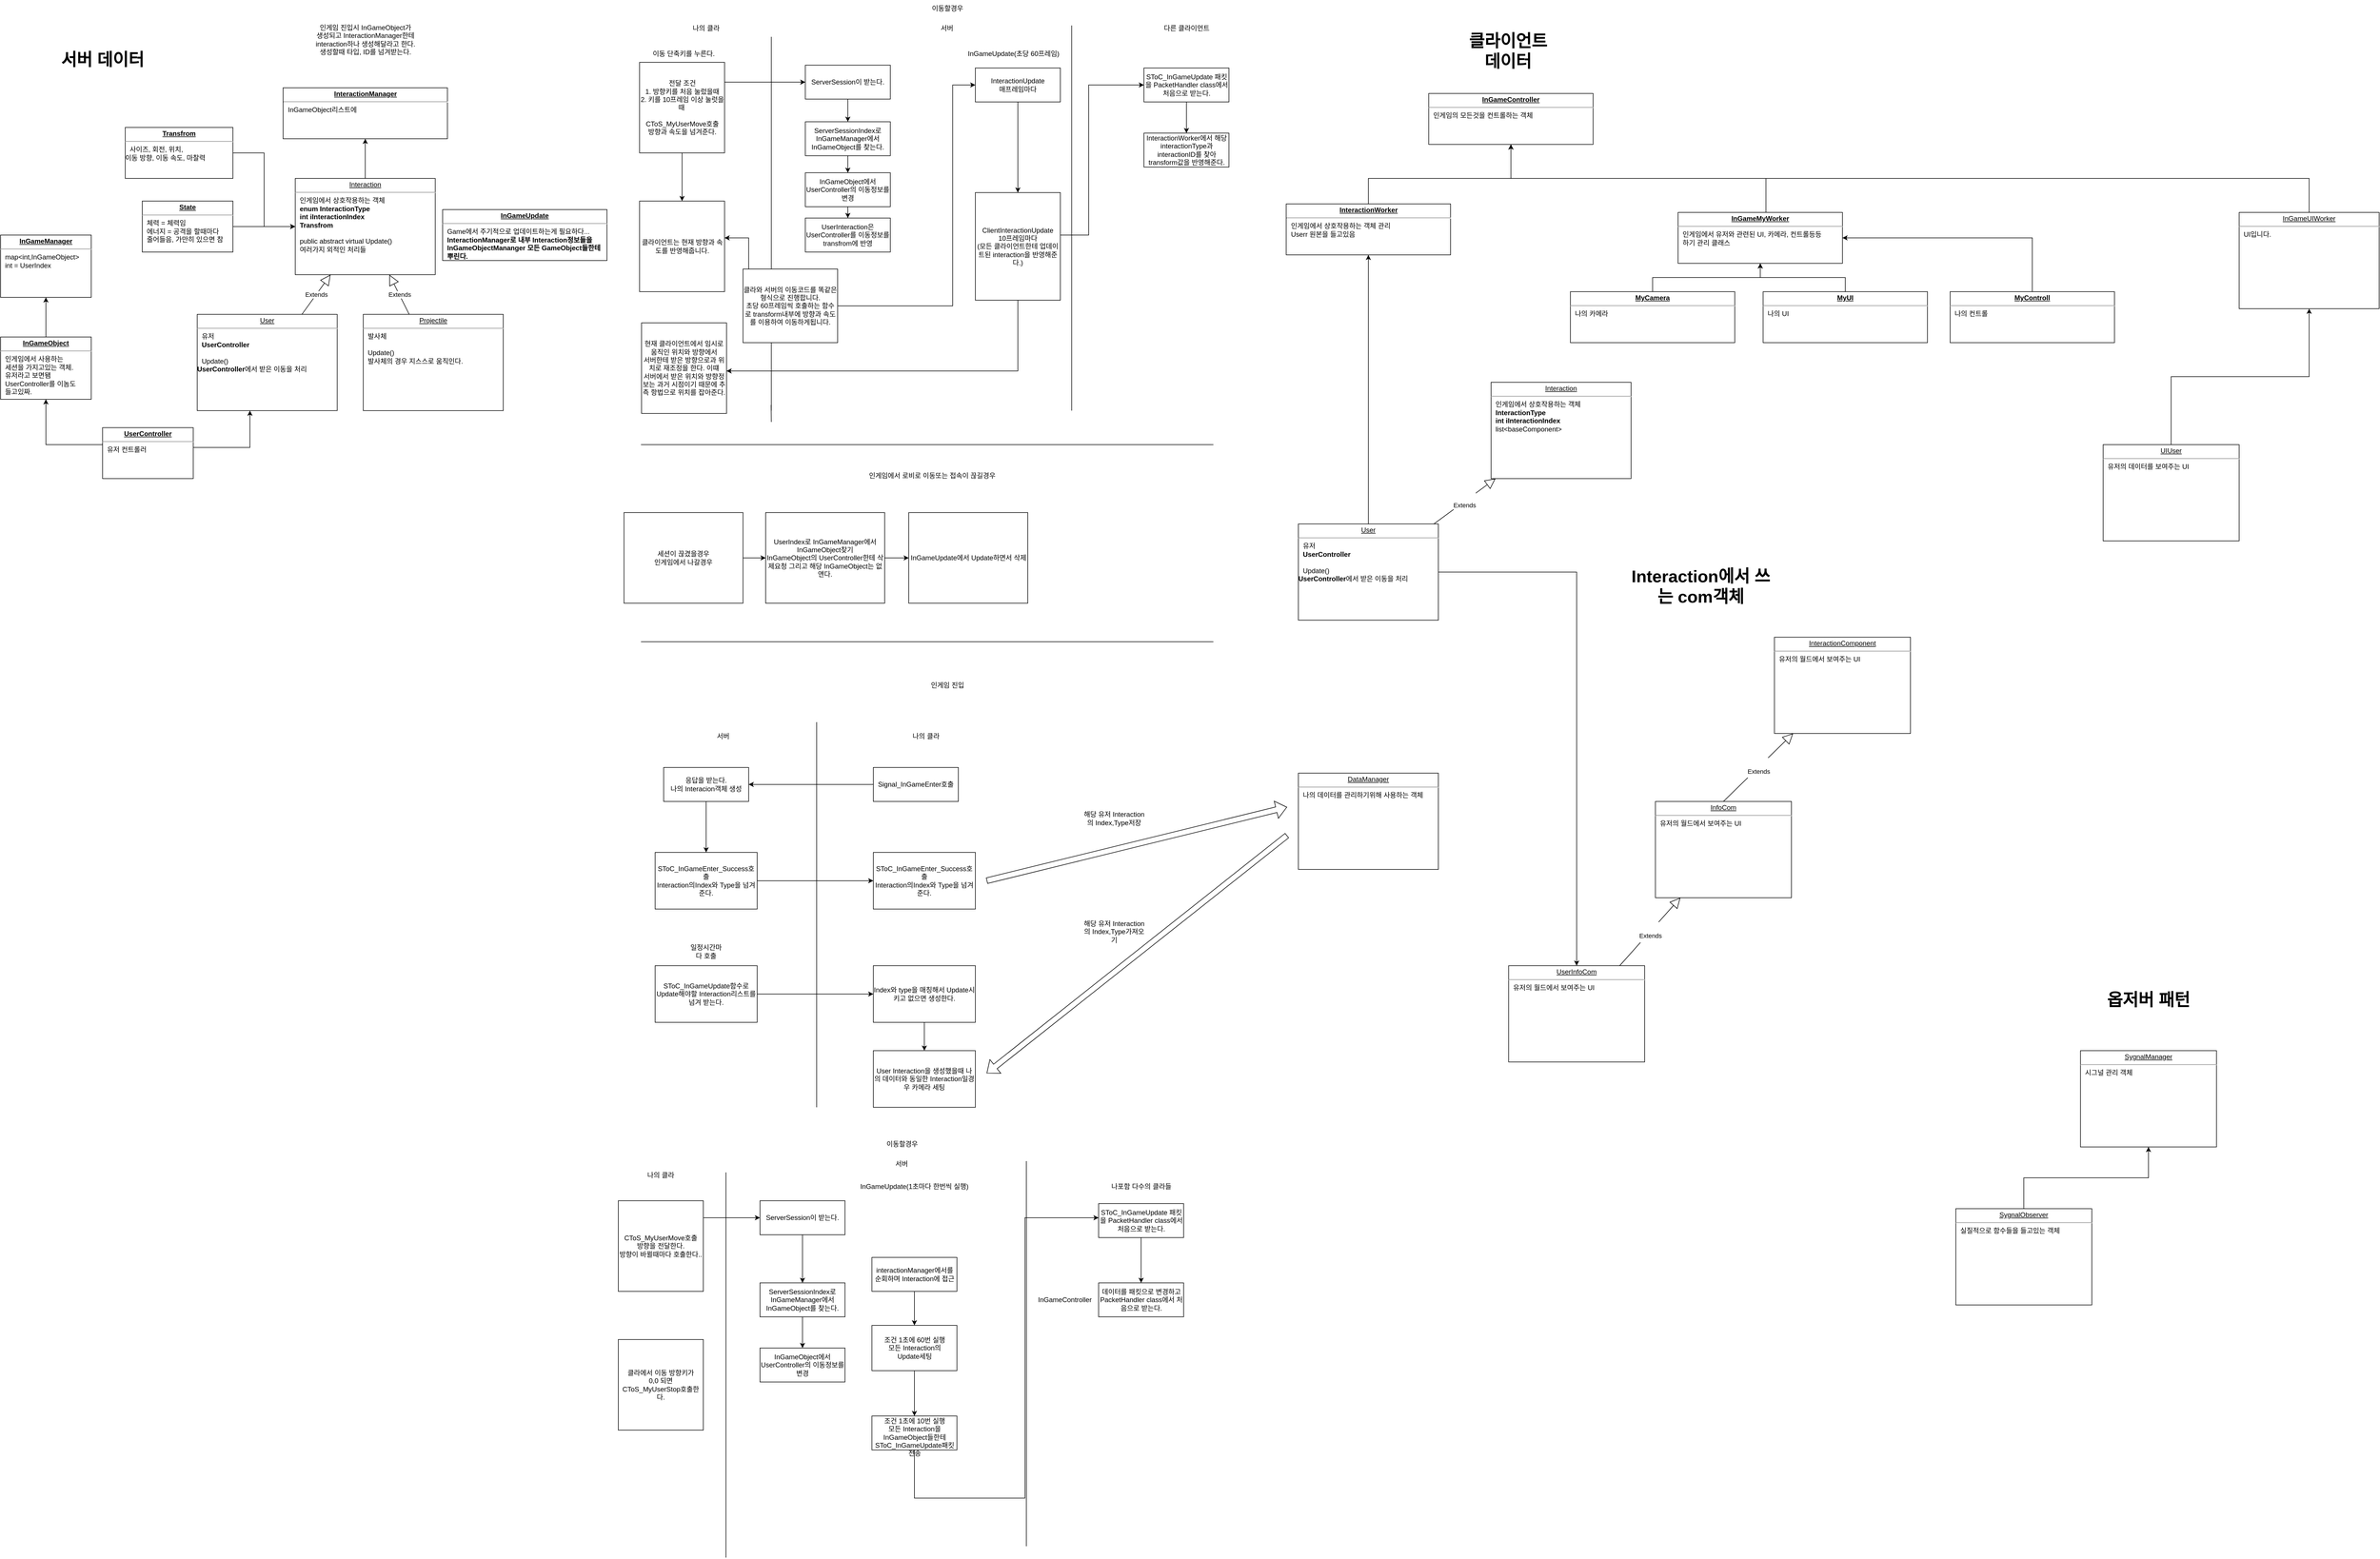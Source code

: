 <mxfile version="20.3.0" type="device"><diagram id="g5V9oLIcREMdPoY3mS5j" name="페이지-1"><mxGraphModel dx="2957" dy="1082" grid="1" gridSize="10" guides="1" tooltips="1" connect="1" arrows="1" fold="1" page="1" pageScale="1" pageWidth="827" pageHeight="1169" math="0" shadow="0"><root><mxCell id="0"/><mxCell id="1" parent="0"/><mxCell id="IPGzIXPkEbMOeP80nsdV-4" style="edgeStyle=orthogonalEdgeStyle;rounded=0;orthogonalLoop=1;jettySize=auto;html=1;" parent="1" source="yN1B9t9wXSP9-hNWmDwn-20" target="IPGzIXPkEbMOeP80nsdV-3" edge="1"><mxGeometry relative="1" as="geometry"/></mxCell><mxCell id="yN1B9t9wXSP9-hNWmDwn-20" value="&lt;p style=&quot;margin:0px;margin-top:4px;text-align:center;text-decoration:underline;&quot;&gt;&lt;b&gt;InGameObject&lt;/b&gt;&lt;/p&gt;&lt;hr&gt;&lt;p style=&quot;margin:0px;margin-left:8px;&quot;&gt;인게임에서 사용하는&amp;nbsp;&lt;/p&gt;&lt;p style=&quot;margin:0px;margin-left:8px;&quot;&gt;세션을 가지고있는 객체.&lt;/p&gt;&lt;p style=&quot;margin:0px;margin-left:8px;&quot;&gt;유저라고 보면됌&lt;/p&gt;&lt;p style=&quot;margin:0px;margin-left:8px;&quot;&gt;UserController를 이놈도&lt;/p&gt;&lt;p style=&quot;margin:0px;margin-left:8px;&quot;&gt;들고있짜.&lt;/p&gt;" style="verticalAlign=top;align=left;overflow=fill;fontSize=12;fontFamily=Helvetica;html=1;" parent="1" vertex="1"><mxGeometry x="-180" y="630" width="160" height="110" as="geometry"/></mxCell><mxCell id="yN1B9t9wXSP9-hNWmDwn-36" style="edgeStyle=orthogonalEdgeStyle;rounded=0;orthogonalLoop=1;jettySize=auto;html=1;" parent="1" source="yN1B9t9wXSP9-hNWmDwn-21" target="yN1B9t9wXSP9-hNWmDwn-26" edge="1"><mxGeometry relative="1" as="geometry"/></mxCell><mxCell id="yN1B9t9wXSP9-hNWmDwn-21" value="&lt;p style=&quot;margin:0px;margin-top:4px;text-align:center;text-decoration:underline;&quot;&gt;Interaction&lt;/p&gt;&lt;hr&gt;&lt;p style=&quot;margin:0px;margin-left:8px;&quot;&gt;인게임에서 상호작용하는 객체&lt;/p&gt;&lt;p style=&quot;margin:0px;margin-left:8px;&quot;&gt;&lt;b style=&quot;text-align: center;&quot;&gt;enum InteractionType&lt;/b&gt;&lt;/p&gt;&lt;p style=&quot;margin:0px;margin-left:8px;&quot;&gt;&lt;span style=&quot;text-align: center;&quot;&gt;&lt;b&gt;int iInteractionIndex&lt;/b&gt;&lt;br&gt;&lt;/span&gt;&lt;/p&gt;&lt;p style=&quot;margin:0px;margin-left:8px;&quot;&gt;&lt;b style=&quot;text-align: center;&quot;&gt;Transfrom&lt;/b&gt;&lt;br&gt;&lt;/p&gt;&lt;p style=&quot;margin:0px;margin-left:8px;&quot;&gt;&lt;b style=&quot;text-align: center;&quot;&gt;&lt;br&gt;&lt;/b&gt;&lt;/p&gt;&lt;p style=&quot;margin: 0px 0px 0px 8px;&quot;&gt;public abstract virtual Update()&lt;/p&gt;&lt;p style=&quot;margin: 0px 0px 0px 8px;&quot;&gt;여러가지 외적인 처리들&lt;/p&gt;&lt;p style=&quot;margin: 0px 0px 0px 8px;&quot;&gt;&lt;br&gt;&lt;/p&gt;&lt;div&gt;&lt;br&gt;&lt;/div&gt;" style="verticalAlign=top;align=left;overflow=fill;fontSize=12;fontFamily=Helvetica;html=1;" parent="1" vertex="1"><mxGeometry x="340" y="350" width="247" height="170" as="geometry"/></mxCell><mxCell id="yN1B9t9wXSP9-hNWmDwn-26" value="&lt;p style=&quot;margin:0px;margin-top:4px;text-align:center;text-decoration:underline;&quot;&gt;&lt;b&gt;InteractionManager&lt;/b&gt;&lt;/p&gt;&lt;hr&gt;&lt;p style=&quot;margin:0px;margin-left:8px;&quot;&gt;InGameObject리스트에&amp;nbsp;&lt;/p&gt;" style="verticalAlign=top;align=left;overflow=fill;fontSize=12;fontFamily=Helvetica;html=1;" parent="1" vertex="1"><mxGeometry x="318.5" y="190" width="290" height="90" as="geometry"/></mxCell><mxCell id="yN1B9t9wXSP9-hNWmDwn-28" value="&lt;p style=&quot;margin:0px;margin-top:4px;text-align:center;text-decoration:underline;&quot;&gt;&lt;b&gt;InGameUpdate&lt;/b&gt;&lt;/p&gt;&lt;hr&gt;&lt;p style=&quot;margin:0px;margin-left:8px;&quot;&gt;Game에서 주기적으로 업데이트하는게 필요하다...&lt;/p&gt;&lt;p style=&quot;margin:0px;margin-left:8px;&quot;&gt;&lt;b style=&quot;text-align: center;&quot;&gt;InteractionManager로 내부 Interaction정보들을&lt;/b&gt;&lt;br&gt;&lt;/p&gt;&lt;p style=&quot;margin:0px;margin-left:8px;&quot;&gt;&lt;b style=&quot;text-align: center;&quot;&gt;InGameObjectMananger 모든 GameObject들한테&lt;/b&gt;&lt;/p&gt;&lt;p style=&quot;margin:0px;margin-left:8px;&quot;&gt;&lt;b style=&quot;text-align: center;&quot;&gt;뿌린다.&lt;/b&gt;&lt;/p&gt;" style="verticalAlign=top;align=left;overflow=fill;fontSize=12;fontFamily=Helvetica;html=1;" parent="1" vertex="1"><mxGeometry x="600" y="405" width="290" height="90" as="geometry"/></mxCell><mxCell id="yN1B9t9wXSP9-hNWmDwn-30" value="인게임 진입시 InGameObject가&lt;br&gt;생성되고 InteractionManager한테 interaction하나 생성해달라고 한다.&lt;br&gt;생성할때 타입, ID를 넘겨받는다." style="text;html=1;strokeColor=none;fillColor=none;align=center;verticalAlign=middle;whiteSpace=wrap;rounded=0;" parent="1" vertex="1"><mxGeometry x="353.5" y="65" width="220" height="80" as="geometry"/></mxCell><mxCell id="OuctvWeHu1kB9L4pliJf-1" style="edgeStyle=orthogonalEdgeStyle;rounded=0;orthogonalLoop=1;jettySize=auto;html=1;entryX=0.5;entryY=1;entryDx=0;entryDy=0;" parent="1" source="yN1B9t9wXSP9-hNWmDwn-31" target="yN1B9t9wXSP9-hNWmDwn-20" edge="1"><mxGeometry relative="1" as="geometry"><Array as="points"><mxPoint x="90" y="820"/><mxPoint y="820"/></Array></mxGeometry></mxCell><mxCell id="OuctvWeHu1kB9L4pliJf-37" style="edgeStyle=orthogonalEdgeStyle;rounded=0;orthogonalLoop=1;jettySize=auto;html=1;" parent="1" source="yN1B9t9wXSP9-hNWmDwn-31" target="OuctvWeHu1kB9L4pliJf-29" edge="1"><mxGeometry relative="1" as="geometry"><Array as="points"><mxPoint x="130" y="825"/><mxPoint x="260" y="825"/></Array></mxGeometry></mxCell><mxCell id="yN1B9t9wXSP9-hNWmDwn-31" value="&lt;p style=&quot;margin:0px;margin-top:4px;text-align:center;text-decoration:underline;&quot;&gt;&lt;b&gt;UserController&lt;/b&gt;&lt;/p&gt;&lt;hr&gt;&lt;p style=&quot;margin:0px;margin-left:8px;&quot;&gt;유저 컨트롤러&lt;/p&gt;&lt;p style=&quot;margin:0px;margin-left:8px;&quot;&gt;&lt;br&gt;&lt;/p&gt;" style="verticalAlign=top;align=left;overflow=fill;fontSize=12;fontFamily=Helvetica;html=1;" parent="1" vertex="1"><mxGeometry y="790" width="160" height="90" as="geometry"/></mxCell><mxCell id="OuctvWeHu1kB9L4pliJf-51" style="edgeStyle=orthogonalEdgeStyle;rounded=0;orthogonalLoop=1;jettySize=auto;html=1;" parent="1" source="yN1B9t9wXSP9-hNWmDwn-19" target="yN1B9t9wXSP9-hNWmDwn-21" edge="1"><mxGeometry relative="1" as="geometry"/></mxCell><mxCell id="yN1B9t9wXSP9-hNWmDwn-19" value="&lt;p style=&quot;margin:0px;margin-top:4px;text-align:center;text-decoration:underline;&quot;&gt;&lt;b&gt;Transfrom&lt;/b&gt;&lt;/p&gt;&lt;hr&gt;&lt;p style=&quot;margin:0px;margin-left:8px;&quot;&gt;사이즈, 회전, 위치,&amp;nbsp;&lt;/p&gt;이동 방향, 이동 속도, 마찰력" style="verticalAlign=top;align=left;overflow=fill;fontSize=12;fontFamily=Helvetica;html=1;" parent="1" vertex="1"><mxGeometry x="40" y="260" width="190" height="90" as="geometry"/></mxCell><mxCell id="OuctvWeHu1kB9L4pliJf-11" value="나의 클라" style="text;html=1;strokeColor=none;fillColor=none;align=center;verticalAlign=middle;whiteSpace=wrap;rounded=0;" parent="1" vertex="1"><mxGeometry x="1035" y="70" width="60" height="30" as="geometry"/></mxCell><mxCell id="OuctvWeHu1kB9L4pliJf-12" value="서버" style="text;html=1;strokeColor=none;fillColor=none;align=center;verticalAlign=middle;whiteSpace=wrap;rounded=0;" parent="1" vertex="1"><mxGeometry x="1460" y="70" width="60" height="30" as="geometry"/></mxCell><mxCell id="DiF-fCeA6b3yJZ4w9aKp-62" style="edgeStyle=orthogonalEdgeStyle;rounded=0;orthogonalLoop=1;jettySize=auto;html=1;" parent="1" source="OuctvWeHu1kB9L4pliJf-14" target="DiF-fCeA6b3yJZ4w9aKp-60" edge="1"><mxGeometry relative="1" as="geometry"/></mxCell><mxCell id="OuctvWeHu1kB9L4pliJf-14" value="ServerSession이 받는다." style="rounded=0;whiteSpace=wrap;html=1;" parent="1" vertex="1"><mxGeometry x="1240" y="150" width="150" height="60" as="geometry"/></mxCell><mxCell id="OuctvWeHu1kB9L4pliJf-22" value="" style="endArrow=none;html=1;rounded=0;startArrow=none;" parent="1" edge="1"><mxGeometry width="50" height="50" relative="1" as="geometry"><mxPoint x="1180" y="760" as="sourcePoint"/><mxPoint x="1180" y="100" as="targetPoint"/></mxGeometry></mxCell><mxCell id="OuctvWeHu1kB9L4pliJf-23" value="" style="endArrow=none;html=1;rounded=0;" parent="1" edge="1"><mxGeometry width="50" height="50" relative="1" as="geometry"><mxPoint x="1710" y="760" as="sourcePoint"/><mxPoint x="1710" y="80" as="targetPoint"/></mxGeometry></mxCell><mxCell id="OuctvWeHu1kB9L4pliJf-25" value="InGameUpdate(초당 60프레임)" style="text;html=1;strokeColor=none;fillColor=none;align=center;verticalAlign=middle;whiteSpace=wrap;rounded=0;" parent="1" vertex="1"><mxGeometry x="1485" y="115" width="245" height="30" as="geometry"/></mxCell><mxCell id="OuctvWeHu1kB9L4pliJf-29" value="&lt;p style=&quot;margin:0px;margin-top:4px;text-align:center;text-decoration:underline;&quot;&gt;User&lt;/p&gt;&lt;hr&gt;&lt;p style=&quot;margin:0px;margin-left:8px;&quot;&gt;유저&lt;/p&gt;&lt;p style=&quot;margin:0px;margin-left:8px;&quot;&gt;&lt;b style=&quot;text-align: center;&quot;&gt;UserController&lt;/b&gt;&lt;/p&gt;&lt;p style=&quot;margin:0px;margin-left:8px;&quot;&gt;&lt;b style=&quot;text-align: center;&quot;&gt;&lt;br&gt;&lt;/b&gt;&lt;/p&gt;&lt;p style=&quot;margin:0px;margin-left:8px;&quot;&gt;Update()&lt;b style=&quot;text-align: center;&quot;&gt;&lt;br&gt;&lt;/b&gt;&lt;/p&gt;&lt;b style=&quot;text-align: center;&quot;&gt;UserController&lt;/b&gt;&lt;span style=&quot;background-color: initial;&quot;&gt;에서 받은 이동을 처리&lt;/span&gt;&lt;b style=&quot;text-align: center;&quot;&gt;&lt;br&gt;&lt;/b&gt;" style="verticalAlign=top;align=left;overflow=fill;fontSize=12;fontFamily=Helvetica;html=1;" parent="1" vertex="1"><mxGeometry x="167" y="590" width="247" height="170" as="geometry"/></mxCell><mxCell id="OuctvWeHu1kB9L4pliJf-35" value="Extends" style="endArrow=block;endSize=16;endFill=0;html=1;rounded=0;" parent="1" source="OuctvWeHu1kB9L4pliJf-29" target="yN1B9t9wXSP9-hNWmDwn-21" edge="1"><mxGeometry width="160" relative="1" as="geometry"><mxPoint x="380" y="660" as="sourcePoint"/><mxPoint x="540" y="660" as="targetPoint"/></mxGeometry></mxCell><mxCell id="OuctvWeHu1kB9L4pliJf-36" value="&lt;p style=&quot;margin:0px;margin-top:4px;text-align:center;text-decoration:underline;&quot;&gt;Projectile&lt;/p&gt;&lt;hr&gt;&lt;p style=&quot;margin:0px;margin-left:8px;&quot;&gt;발사체&lt;/p&gt;&lt;p style=&quot;margin:0px;margin-left:8px;&quot;&gt;&lt;br&gt;&lt;/p&gt;&lt;p style=&quot;margin:0px;margin-left:8px;&quot;&gt;Update()&lt;br&gt;&lt;/p&gt;&lt;p style=&quot;margin:0px;margin-left:8px;&quot;&gt;&lt;span style=&quot;background-color: initial;&quot;&gt;발사체의 경우 지스스로 움직인다.&lt;/span&gt;&lt;br&gt;&lt;/p&gt;" style="verticalAlign=top;align=left;overflow=fill;fontSize=12;fontFamily=Helvetica;html=1;" parent="1" vertex="1"><mxGeometry x="460" y="590" width="247" height="170" as="geometry"/></mxCell><mxCell id="OuctvWeHu1kB9L4pliJf-39" value="Extends" style="endArrow=block;endSize=16;endFill=0;html=1;rounded=0;" parent="1" source="OuctvWeHu1kB9L4pliJf-36" target="yN1B9t9wXSP9-hNWmDwn-21" edge="1"><mxGeometry width="160" relative="1" as="geometry"><mxPoint x="380" y="560" as="sourcePoint"/><mxPoint x="540" y="560" as="targetPoint"/></mxGeometry></mxCell><mxCell id="OuctvWeHu1kB9L4pliJf-52" style="edgeStyle=orthogonalEdgeStyle;rounded=0;orthogonalLoop=1;jettySize=auto;html=1;" parent="1" source="OuctvWeHu1kB9L4pliJf-47" target="yN1B9t9wXSP9-hNWmDwn-21" edge="1"><mxGeometry relative="1" as="geometry"/></mxCell><mxCell id="OuctvWeHu1kB9L4pliJf-47" value="&lt;p style=&quot;margin:0px;margin-top:4px;text-align:center;text-decoration:underline;&quot;&gt;&lt;b&gt;State&lt;/b&gt;&lt;/p&gt;&lt;hr&gt;&lt;p style=&quot;margin:0px;margin-left:8px;&quot;&gt;체력 = 체력임&lt;/p&gt;&lt;p style=&quot;margin:0px;margin-left:8px;&quot;&gt;에너지 = 공격을 할때마다&lt;/p&gt;&lt;p style=&quot;margin:0px;margin-left:8px;&quot;&gt;줄어들음, 가만히 있으면 참&lt;/p&gt;&lt;p style=&quot;margin:0px;margin-left:8px;&quot;&gt;&lt;br&gt;&lt;/p&gt;" style="verticalAlign=top;align=left;overflow=fill;fontSize=12;fontFamily=Helvetica;html=1;" parent="1" vertex="1"><mxGeometry x="70" y="390" width="160" height="90" as="geometry"/></mxCell><mxCell id="OuctvWeHu1kB9L4pliJf-65" value="다른 클라이언트" style="text;html=1;strokeColor=none;fillColor=none;align=center;verticalAlign=middle;whiteSpace=wrap;rounded=0;" parent="1" vertex="1"><mxGeometry x="1822.5" y="70" width="180" height="30" as="geometry"/></mxCell><mxCell id="IPGzIXPkEbMOeP80nsdV-1" value="" style="endArrow=none;html=1;rounded=0;" parent="1" edge="1"><mxGeometry width="50" height="50" relative="1" as="geometry"><mxPoint x="950" y="820" as="sourcePoint"/><mxPoint x="1960" y="820" as="targetPoint"/></mxGeometry></mxCell><mxCell id="IPGzIXPkEbMOeP80nsdV-2" value="인게임에서 로비로 이동또는 접속이 끊길경우" style="text;html=1;strokeColor=none;fillColor=none;align=center;verticalAlign=middle;whiteSpace=wrap;rounded=0;" parent="1" vertex="1"><mxGeometry x="1300" y="860" width="327.5" height="30" as="geometry"/></mxCell><mxCell id="IPGzIXPkEbMOeP80nsdV-3" value="&lt;p style=&quot;margin:0px;margin-top:4px;text-align:center;text-decoration:underline;&quot;&gt;&lt;b&gt;InGameManager&lt;/b&gt;&lt;/p&gt;&lt;hr&gt;&lt;p style=&quot;margin:0px;margin-left:8px;&quot;&gt;map&amp;lt;int,InGameObject&amp;gt;&lt;/p&gt;&lt;p style=&quot;margin:0px;margin-left:8px;&quot;&gt;int = UserIndex&lt;/p&gt;&lt;p style=&quot;margin:0px;margin-left:8px;&quot;&gt;&lt;br&gt;&lt;/p&gt;&lt;p style=&quot;margin:0px;margin-left:8px;&quot;&gt;&lt;br&gt;&lt;/p&gt;" style="verticalAlign=top;align=left;overflow=fill;fontSize=12;fontFamily=Helvetica;html=1;" parent="1" vertex="1"><mxGeometry x="-180" y="450" width="160" height="110" as="geometry"/></mxCell><mxCell id="IPGzIXPkEbMOeP80nsdV-9" style="edgeStyle=orthogonalEdgeStyle;rounded=0;orthogonalLoop=1;jettySize=auto;html=1;" parent="1" source="IPGzIXPkEbMOeP80nsdV-5" target="IPGzIXPkEbMOeP80nsdV-6" edge="1"><mxGeometry relative="1" as="geometry"/></mxCell><mxCell id="IPGzIXPkEbMOeP80nsdV-5" value="세션이 끊겼을경우&lt;br&gt;인게임에서 나갈경우" style="rounded=0;whiteSpace=wrap;html=1;" parent="1" vertex="1"><mxGeometry x="920" y="940" width="210" height="160" as="geometry"/></mxCell><mxCell id="IPGzIXPkEbMOeP80nsdV-10" style="edgeStyle=orthogonalEdgeStyle;rounded=0;orthogonalLoop=1;jettySize=auto;html=1;" parent="1" source="IPGzIXPkEbMOeP80nsdV-6" target="IPGzIXPkEbMOeP80nsdV-7" edge="1"><mxGeometry relative="1" as="geometry"/></mxCell><mxCell id="IPGzIXPkEbMOeP80nsdV-6" value="UserIndex로 InGameManager에서 InGameObject찾기&lt;br&gt;InGameObject의 UserController한테 삭제요청 그리고 해당 InGameObject는 없앤다." style="rounded=0;whiteSpace=wrap;html=1;" parent="1" vertex="1"><mxGeometry x="1170" y="940" width="210" height="160" as="geometry"/></mxCell><mxCell id="IPGzIXPkEbMOeP80nsdV-7" value="InGameUpdate에서 Update하면서 삭제" style="rounded=0;whiteSpace=wrap;html=1;" parent="1" vertex="1"><mxGeometry x="1422.5" y="940" width="210" height="160" as="geometry"/></mxCell><mxCell id="ITbHQQDSQH8IbBtgWtcP-7" style="edgeStyle=orthogonalEdgeStyle;rounded=0;orthogonalLoop=1;jettySize=auto;html=1;" parent="1" source="ITbHQQDSQH8IbBtgWtcP-2" target="ITbHQQDSQH8IbBtgWtcP-4" edge="1"><mxGeometry relative="1" as="geometry"/></mxCell><mxCell id="ITbHQQDSQH8IbBtgWtcP-2" value="SToC_InGameUpdate 패킷을 PacketHandler class에서 처음으로 받는다." style="rounded=0;whiteSpace=wrap;html=1;" parent="1" vertex="1"><mxGeometry x="1837.5" y="155" width="150" height="60" as="geometry"/></mxCell><mxCell id="ITbHQQDSQH8IbBtgWtcP-4" value="InteractionWorker에서 해당 interactionType과 interactionID를 찾아 transform값을 반영해준다." style="rounded=0;whiteSpace=wrap;html=1;" parent="1" vertex="1"><mxGeometry x="1837.5" y="270" width="150" height="60" as="geometry"/></mxCell><mxCell id="ITbHQQDSQH8IbBtgWtcP-8" value="&lt;span style=&quot;font-size: 30px;&quot;&gt;&lt;b&gt;서버 데이터&lt;/b&gt;&lt;/span&gt;" style="text;html=1;strokeColor=none;fillColor=none;align=center;verticalAlign=middle;whiteSpace=wrap;rounded=0;" parent="1" vertex="1"><mxGeometry x="-130" y="70" width="260" height="140" as="geometry"/></mxCell><mxCell id="ITbHQQDSQH8IbBtgWtcP-9" value="&lt;span style=&quot;font-size: 30px;&quot;&gt;&lt;b&gt;클라이언트&lt;br&gt;데이터&lt;/b&gt;&lt;/span&gt;" style="text;html=1;strokeColor=none;fillColor=none;align=center;verticalAlign=middle;whiteSpace=wrap;rounded=0;" parent="1" vertex="1"><mxGeometry x="2350" y="55" width="260" height="140" as="geometry"/></mxCell><mxCell id="ITbHQQDSQH8IbBtgWtcP-11" value="&lt;p style=&quot;margin:0px;margin-top:4px;text-align:center;text-decoration:underline;&quot;&gt;&lt;b&gt;InGameController&lt;/b&gt;&lt;/p&gt;&lt;hr&gt;&lt;p style=&quot;margin:0px;margin-left:8px;&quot;&gt;인게임의 모든것을 컨트롤하는 객체&lt;/p&gt;" style="verticalAlign=top;align=left;overflow=fill;fontSize=12;fontFamily=Helvetica;html=1;" parent="1" vertex="1"><mxGeometry x="2340" y="200" width="290" height="90" as="geometry"/></mxCell><mxCell id="ITbHQQDSQH8IbBtgWtcP-13" style="edgeStyle=orthogonalEdgeStyle;rounded=0;orthogonalLoop=1;jettySize=auto;html=1;fontSize=30;" parent="1" source="ITbHQQDSQH8IbBtgWtcP-12" target="ITbHQQDSQH8IbBtgWtcP-11" edge="1"><mxGeometry relative="1" as="geometry"><Array as="points"><mxPoint x="2234" y="350"/><mxPoint x="2485" y="350"/></Array></mxGeometry></mxCell><mxCell id="ITbHQQDSQH8IbBtgWtcP-12" value="&lt;p style=&quot;margin:0px;margin-top:4px;text-align:center;text-decoration:underline;&quot;&gt;&lt;b&gt;InteractionWorker&lt;/b&gt;&lt;br&gt;&lt;/p&gt;&lt;hr&gt;&lt;p style=&quot;margin:0px;margin-left:8px;&quot;&gt;인게임에서 상호작용하는 객체 관리&lt;/p&gt;&lt;p style=&quot;margin:0px;margin-left:8px;&quot;&gt;Userr 원본을 들고있음&lt;/p&gt;" style="verticalAlign=top;align=left;overflow=fill;fontSize=12;fontFamily=Helvetica;html=1;" parent="1" vertex="1"><mxGeometry x="2088.5" y="395" width="290" height="90" as="geometry"/></mxCell><mxCell id="ITbHQQDSQH8IbBtgWtcP-14" value="&lt;p style=&quot;margin:0px;margin-top:4px;text-align:center;text-decoration:underline;&quot;&gt;Interaction&lt;/p&gt;&lt;hr&gt;&lt;p style=&quot;margin:0px;margin-left:8px;&quot;&gt;인게임에서 상호작용하는 객체&lt;/p&gt;&lt;p style=&quot;margin: 0px 0px 0px 8px;&quot;&gt;&lt;b style=&quot;text-align: center;&quot;&gt;InteractionType&lt;/b&gt;&lt;br&gt;&lt;/p&gt;&lt;p style=&quot;margin: 0px 0px 0px 8px;&quot;&gt;&lt;b style=&quot;text-align: center;&quot;&gt;int iInteractionIndex&lt;/b&gt;&lt;b style=&quot;text-align: center;&quot;&gt;&lt;br&gt;&lt;/b&gt;&lt;/p&gt;&lt;p style=&quot;margin: 0px 0px 0px 8px;&quot;&gt;list&amp;lt;baseComponent&amp;gt;&lt;/p&gt;&lt;div&gt;&lt;br&gt;&lt;/div&gt;" style="verticalAlign=top;align=left;overflow=fill;fontSize=12;fontFamily=Helvetica;html=1;" parent="1" vertex="1"><mxGeometry x="2450" y="710" width="247" height="170" as="geometry"/></mxCell><mxCell id="lkZWAptx3zBXkosdWktX-1" style="edgeStyle=orthogonalEdgeStyle;rounded=0;orthogonalLoop=1;jettySize=auto;html=1;" parent="1" source="ITbHQQDSQH8IbBtgWtcP-18" target="ITbHQQDSQH8IbBtgWtcP-12" edge="1"><mxGeometry relative="1" as="geometry"/></mxCell><mxCell id="q6Qb53H6f27WyDLutRIq-2" style="edgeStyle=orthogonalEdgeStyle;rounded=0;orthogonalLoop=1;jettySize=auto;html=1;" edge="1" parent="1" source="ITbHQQDSQH8IbBtgWtcP-18" target="JEiLA0PIT9rCFY4Wb3RY-3"><mxGeometry relative="1" as="geometry"/></mxCell><mxCell id="ITbHQQDSQH8IbBtgWtcP-18" value="&lt;p style=&quot;margin:0px;margin-top:4px;text-align:center;text-decoration:underline;&quot;&gt;User&lt;/p&gt;&lt;hr&gt;&lt;p style=&quot;margin:0px;margin-left:8px;&quot;&gt;유저&lt;/p&gt;&lt;p style=&quot;margin:0px;margin-left:8px;&quot;&gt;&lt;b style=&quot;text-align: center;&quot;&gt;UserController&lt;/b&gt;&lt;/p&gt;&lt;p style=&quot;margin:0px;margin-left:8px;&quot;&gt;&lt;b style=&quot;text-align: center;&quot;&gt;&lt;br&gt;&lt;/b&gt;&lt;/p&gt;&lt;p style=&quot;margin:0px;margin-left:8px;&quot;&gt;Update()&lt;b style=&quot;text-align: center;&quot;&gt;&lt;br&gt;&lt;/b&gt;&lt;/p&gt;&lt;b style=&quot;text-align: center;&quot;&gt;UserController&lt;/b&gt;&lt;span style=&quot;background-color: initial;&quot;&gt;에서 받은 이동을 처리&lt;/span&gt;&lt;b style=&quot;text-align: center;&quot;&gt;&lt;br&gt;&lt;/b&gt;" style="verticalAlign=top;align=left;overflow=fill;fontSize=12;fontFamily=Helvetica;html=1;" parent="1" vertex="1"><mxGeometry x="2110" y="960" width="247" height="170" as="geometry"/></mxCell><mxCell id="ITbHQQDSQH8IbBtgWtcP-19" value="&lt;font style=&quot;font-size: 11px;&quot;&gt;Extends&lt;/font&gt;" style="endArrow=block;endSize=16;endFill=0;html=1;rounded=0;fontSize=30;" parent="1" source="ITbHQQDSQH8IbBtgWtcP-18" target="ITbHQQDSQH8IbBtgWtcP-14" edge="1"><mxGeometry width="160" relative="1" as="geometry"><mxPoint x="2518.5" y="440" as="sourcePoint"/><mxPoint x="2678.5" y="440" as="targetPoint"/></mxGeometry></mxCell><mxCell id="VInNF8n5gYWRKnarJ7VG-1" value="이동할경우" style="text;html=1;strokeColor=none;fillColor=none;align=center;verticalAlign=middle;whiteSpace=wrap;rounded=0;" parent="1" vertex="1"><mxGeometry x="1327" y="35" width="327.5" height="30" as="geometry"/></mxCell><mxCell id="VInNF8n5gYWRKnarJ7VG-2" value="" style="endArrow=none;html=1;rounded=0;" parent="1" edge="1"><mxGeometry width="50" height="50" relative="1" as="geometry"><mxPoint x="950" y="1168" as="sourcePoint"/><mxPoint x="1960" y="1168" as="targetPoint"/></mxGeometry></mxCell><mxCell id="VInNF8n5gYWRKnarJ7VG-3" value="인게임 진입" style="text;html=1;strokeColor=none;fillColor=none;align=center;verticalAlign=middle;whiteSpace=wrap;rounded=0;" parent="1" vertex="1"><mxGeometry x="1327" y="1230" width="327.5" height="30" as="geometry"/></mxCell><mxCell id="VInNF8n5gYWRKnarJ7VG-4" value="" style="endArrow=none;html=1;rounded=0;" parent="1" edge="1"><mxGeometry width="50" height="50" relative="1" as="geometry"><mxPoint x="1260.0" y="1990.0" as="sourcePoint"/><mxPoint x="1260.0" y="1310" as="targetPoint"/></mxGeometry></mxCell><mxCell id="VInNF8n5gYWRKnarJ7VG-9" style="edgeStyle=orthogonalEdgeStyle;rounded=0;orthogonalLoop=1;jettySize=auto;html=1;" parent="1" source="VInNF8n5gYWRKnarJ7VG-5" target="VInNF8n5gYWRKnarJ7VG-7" edge="1"><mxGeometry relative="1" as="geometry"/></mxCell><mxCell id="VInNF8n5gYWRKnarJ7VG-5" value="Signal_InGameEnter호출" style="rounded=0;whiteSpace=wrap;html=1;" parent="1" vertex="1"><mxGeometry x="1360" y="1390" width="150" height="60" as="geometry"/></mxCell><mxCell id="VInNF8n5gYWRKnarJ7VG-6" value="나의 클라" style="text;html=1;strokeColor=none;fillColor=none;align=center;verticalAlign=middle;whiteSpace=wrap;rounded=0;" parent="1" vertex="1"><mxGeometry x="1422.5" y="1320" width="60" height="30" as="geometry"/></mxCell><mxCell id="EzSBOJtHgxCVhqI6wk15-5" style="edgeStyle=orthogonalEdgeStyle;rounded=0;orthogonalLoop=1;jettySize=auto;html=1;" parent="1" source="VInNF8n5gYWRKnarJ7VG-7" target="EzSBOJtHgxCVhqI6wk15-4" edge="1"><mxGeometry relative="1" as="geometry"/></mxCell><mxCell id="VInNF8n5gYWRKnarJ7VG-7" value="응답을 받는다.&lt;br&gt;나의 Interacion객체 생성&lt;br&gt;" style="rounded=0;whiteSpace=wrap;html=1;" parent="1" vertex="1"><mxGeometry x="990" y="1390" width="150" height="60" as="geometry"/></mxCell><mxCell id="VInNF8n5gYWRKnarJ7VG-8" value="서버" style="text;html=1;strokeColor=none;fillColor=none;align=center;verticalAlign=middle;whiteSpace=wrap;rounded=0;" parent="1" vertex="1"><mxGeometry x="1065" y="1320" width="60" height="30" as="geometry"/></mxCell><mxCell id="EzSBOJtHgxCVhqI6wk15-1" value="&lt;p style=&quot;margin:0px;margin-top:4px;text-align:center;text-decoration:underline;&quot;&gt;DataManager&lt;/p&gt;&lt;hr&gt;&lt;p style=&quot;margin:0px;margin-left:8px;&quot;&gt;나의 데이터를 관리하기위해 사용하는 객체&lt;/p&gt;&lt;p style=&quot;margin:0px;margin-left:8px;&quot;&gt;&lt;br&gt;&lt;/p&gt;&lt;b style=&quot;text-align: center;&quot;&gt;&lt;br&gt;&lt;/b&gt;" style="verticalAlign=top;align=left;overflow=fill;fontSize=12;fontFamily=Helvetica;html=1;" parent="1" vertex="1"><mxGeometry x="2110" y="1400" width="247" height="170" as="geometry"/></mxCell><mxCell id="EzSBOJtHgxCVhqI6wk15-7" style="edgeStyle=orthogonalEdgeStyle;rounded=0;orthogonalLoop=1;jettySize=auto;html=1;" parent="1" source="EzSBOJtHgxCVhqI6wk15-4" target="EzSBOJtHgxCVhqI6wk15-6" edge="1"><mxGeometry relative="1" as="geometry"/></mxCell><mxCell id="EzSBOJtHgxCVhqI6wk15-4" value="SToC_InGameEnter_Success호출&lt;br&gt;Interaction의Index와 Type을 넘겨준다." style="rounded=0;whiteSpace=wrap;html=1;" parent="1" vertex="1"><mxGeometry x="975" y="1540" width="180" height="100" as="geometry"/></mxCell><mxCell id="EzSBOJtHgxCVhqI6wk15-6" value="SToC_InGameEnter_Success호출&lt;br&gt;Interaction의Index와 Type을 넘겨준다." style="rounded=0;whiteSpace=wrap;html=1;" parent="1" vertex="1"><mxGeometry x="1360" y="1540" width="180" height="100" as="geometry"/></mxCell><mxCell id="EzSBOJtHgxCVhqI6wk15-8" value="" style="shape=flexArrow;endArrow=classic;html=1;rounded=0;" parent="1" edge="1"><mxGeometry width="50" height="50" relative="1" as="geometry"><mxPoint x="1560" y="1590" as="sourcePoint"/><mxPoint x="2090" y="1460" as="targetPoint"/></mxGeometry></mxCell><mxCell id="EzSBOJtHgxCVhqI6wk15-9" value="해당 유저 Interaction의 Index,Type저장" style="text;html=1;strokeColor=none;fillColor=none;align=center;verticalAlign=middle;whiteSpace=wrap;rounded=0;" parent="1" vertex="1"><mxGeometry x="1730" y="1460" width="110" height="40" as="geometry"/></mxCell><mxCell id="EzSBOJtHgxCVhqI6wk15-12" style="edgeStyle=orthogonalEdgeStyle;rounded=0;orthogonalLoop=1;jettySize=auto;html=1;" parent="1" source="EzSBOJtHgxCVhqI6wk15-10" target="EzSBOJtHgxCVhqI6wk15-11" edge="1"><mxGeometry relative="1" as="geometry"/></mxCell><mxCell id="EzSBOJtHgxCVhqI6wk15-10" value="SToC_InGameUpdate함수로&lt;br&gt;Update해야할 Interaction리스트를 넘겨 받는다." style="rounded=0;whiteSpace=wrap;html=1;" parent="1" vertex="1"><mxGeometry x="975" y="1740" width="180" height="100" as="geometry"/></mxCell><mxCell id="EzSBOJtHgxCVhqI6wk15-15" style="edgeStyle=orthogonalEdgeStyle;rounded=0;orthogonalLoop=1;jettySize=auto;html=1;" parent="1" source="EzSBOJtHgxCVhqI6wk15-11" target="EzSBOJtHgxCVhqI6wk15-13" edge="1"><mxGeometry relative="1" as="geometry"/></mxCell><mxCell id="EzSBOJtHgxCVhqI6wk15-11" value="Index와 type을 매칭해서 Update시키고 없으면 생성한다." style="rounded=0;whiteSpace=wrap;html=1;" parent="1" vertex="1"><mxGeometry x="1360" y="1740" width="180" height="100" as="geometry"/></mxCell><mxCell id="EzSBOJtHgxCVhqI6wk15-13" value="User Interaction을 생성했을때 나의 데이터와 동일한 Interaction일경우 카메라 세팅" style="rounded=0;whiteSpace=wrap;html=1;" parent="1" vertex="1"><mxGeometry x="1360" y="1890" width="180" height="100" as="geometry"/></mxCell><mxCell id="EzSBOJtHgxCVhqI6wk15-16" value="일정시간마다 호출" style="text;html=1;strokeColor=none;fillColor=none;align=center;verticalAlign=middle;whiteSpace=wrap;rounded=0;" parent="1" vertex="1"><mxGeometry x="1035" y="1700" width="60" height="30" as="geometry"/></mxCell><mxCell id="EzSBOJtHgxCVhqI6wk15-17" value="" style="shape=flexArrow;endArrow=classic;html=1;rounded=0;" parent="1" edge="1"><mxGeometry width="50" height="50" relative="1" as="geometry"><mxPoint x="2090" y="1510" as="sourcePoint"/><mxPoint x="1560" y="1930" as="targetPoint"/></mxGeometry></mxCell><mxCell id="EzSBOJtHgxCVhqI6wk15-18" value="해당 유저 Interaction의 Index,Type가져오기" style="text;html=1;strokeColor=none;fillColor=none;align=center;verticalAlign=middle;whiteSpace=wrap;rounded=0;" parent="1" vertex="1"><mxGeometry x="1730" y="1660" width="110" height="40" as="geometry"/></mxCell><mxCell id="YBX1-ujou5jRHVB_LBt1-4" style="edgeStyle=orthogonalEdgeStyle;rounded=0;orthogonalLoop=1;jettySize=auto;html=1;" parent="1" source="YBX1-ujou5jRHVB_LBt1-1" target="YBX1-ujou5jRHVB_LBt1-2" edge="1"><mxGeometry relative="1" as="geometry"/></mxCell><mxCell id="YBX1-ujou5jRHVB_LBt1-1" value="&lt;p style=&quot;margin: 4px 0px 0px; text-align: center;&quot;&gt;&lt;b&gt;&lt;u&gt;MyCamera&lt;/u&gt;&lt;/b&gt;&lt;br&gt;&lt;/p&gt;&lt;hr&gt;&lt;p style=&quot;margin:0px;margin-left:8px;&quot;&gt;나의 카메라&lt;/p&gt;" style="verticalAlign=top;align=left;overflow=fill;fontSize=12;fontFamily=Helvetica;html=1;" parent="1" vertex="1"><mxGeometry x="2590" y="550" width="290" height="90" as="geometry"/></mxCell><mxCell id="YBX1-ujou5jRHVB_LBt1-3" style="edgeStyle=orthogonalEdgeStyle;rounded=0;orthogonalLoop=1;jettySize=auto;html=1;" parent="1" source="YBX1-ujou5jRHVB_LBt1-2" target="ITbHQQDSQH8IbBtgWtcP-11" edge="1"><mxGeometry relative="1" as="geometry"><Array as="points"><mxPoint x="2935" y="350"/><mxPoint x="2485" y="350"/></Array></mxGeometry></mxCell><mxCell id="YBX1-ujou5jRHVB_LBt1-2" value="&lt;p style=&quot;margin:0px;margin-top:4px;text-align:center;text-decoration:underline;&quot;&gt;&lt;b&gt;InGameMyWorker&lt;/b&gt;&lt;br&gt;&lt;/p&gt;&lt;hr&gt;&lt;p style=&quot;margin:0px;margin-left:8px;&quot;&gt;인게임에서 유저와 관련된 UI, 카메라, 컨트롤등등&lt;/p&gt;&lt;p style=&quot;margin:0px;margin-left:8px;&quot;&gt;하기 관리 클래스&lt;/p&gt;" style="verticalAlign=top;align=left;overflow=fill;fontSize=12;fontFamily=Helvetica;html=1;" parent="1" vertex="1"><mxGeometry x="2780" y="410" width="290" height="90" as="geometry"/></mxCell><mxCell id="YBX1-ujou5jRHVB_LBt1-6" style="edgeStyle=orthogonalEdgeStyle;rounded=0;orthogonalLoop=1;jettySize=auto;html=1;" parent="1" source="YBX1-ujou5jRHVB_LBt1-5" target="YBX1-ujou5jRHVB_LBt1-2" edge="1"><mxGeometry relative="1" as="geometry"/></mxCell><mxCell id="YBX1-ujou5jRHVB_LBt1-5" value="&lt;p style=&quot;margin: 4px 0px 0px; text-align: center;&quot;&gt;&lt;b&gt;&lt;u&gt;MyUI&lt;/u&gt;&lt;/b&gt;&lt;/p&gt;&lt;hr&gt;&lt;p style=&quot;margin:0px;margin-left:8px;&quot;&gt;나의 UI&lt;/p&gt;" style="verticalAlign=top;align=left;overflow=fill;fontSize=12;fontFamily=Helvetica;html=1;" parent="1" vertex="1"><mxGeometry x="2930" y="550" width="290" height="90" as="geometry"/></mxCell><mxCell id="YBX1-ujou5jRHVB_LBt1-8" style="edgeStyle=orthogonalEdgeStyle;rounded=0;orthogonalLoop=1;jettySize=auto;html=1;" parent="1" source="YBX1-ujou5jRHVB_LBt1-7" target="YBX1-ujou5jRHVB_LBt1-2" edge="1"><mxGeometry relative="1" as="geometry"><Array as="points"><mxPoint x="3405" y="455"/></Array></mxGeometry></mxCell><mxCell id="YBX1-ujou5jRHVB_LBt1-7" value="&lt;p style=&quot;margin: 4px 0px 0px; text-align: center;&quot;&gt;&lt;b&gt;&lt;u&gt;MyControll&lt;/u&gt;&lt;/b&gt;&lt;/p&gt;&lt;hr&gt;&lt;p style=&quot;margin:0px;margin-left:8px;&quot;&gt;나의 컨트롤&lt;/p&gt;" style="verticalAlign=top;align=left;overflow=fill;fontSize=12;fontFamily=Helvetica;html=1;" parent="1" vertex="1"><mxGeometry x="3260" y="550" width="290" height="90" as="geometry"/></mxCell><mxCell id="DiF-fCeA6b3yJZ4w9aKp-29" style="edgeStyle=orthogonalEdgeStyle;rounded=0;orthogonalLoop=1;jettySize=auto;html=1;entryX=0;entryY=0.5;entryDx=0;entryDy=0;" parent="1" source="DiF-fCeA6b3yJZ4w9aKp-30" target="DiF-fCeA6b3yJZ4w9aKp-34" edge="1"><mxGeometry relative="1" as="geometry"><Array as="points"><mxPoint x="1100" y="2185"/><mxPoint x="1100" y="2185"/></Array></mxGeometry></mxCell><mxCell id="DiF-fCeA6b3yJZ4w9aKp-30" value="CToS_MyUserMove호출&lt;br&gt;방향을 전달한다.&lt;br&gt;방향이 바뀔때마다 호출한다.." style="rounded=0;whiteSpace=wrap;html=1;" parent="1" vertex="1"><mxGeometry x="910" y="2155" width="150" height="160" as="geometry"/></mxCell><mxCell id="DiF-fCeA6b3yJZ4w9aKp-31" value="나의 클라" style="text;html=1;strokeColor=none;fillColor=none;align=center;verticalAlign=middle;whiteSpace=wrap;rounded=0;" parent="1" vertex="1"><mxGeometry x="955" y="2095" width="60" height="30" as="geometry"/></mxCell><mxCell id="DiF-fCeA6b3yJZ4w9aKp-32" value="서버" style="text;html=1;strokeColor=none;fillColor=none;align=center;verticalAlign=middle;whiteSpace=wrap;rounded=0;" parent="1" vertex="1"><mxGeometry x="1380" y="2075" width="60" height="30" as="geometry"/></mxCell><mxCell id="DiF-fCeA6b3yJZ4w9aKp-33" style="edgeStyle=orthogonalEdgeStyle;rounded=0;orthogonalLoop=1;jettySize=auto;html=1;" parent="1" source="DiF-fCeA6b3yJZ4w9aKp-34" target="DiF-fCeA6b3yJZ4w9aKp-36" edge="1"><mxGeometry relative="1" as="geometry"/></mxCell><mxCell id="DiF-fCeA6b3yJZ4w9aKp-34" value="ServerSession이 받는다." style="rounded=0;whiteSpace=wrap;html=1;" parent="1" vertex="1"><mxGeometry x="1160" y="2155" width="150" height="60" as="geometry"/></mxCell><mxCell id="DiF-fCeA6b3yJZ4w9aKp-35" style="edgeStyle=orthogonalEdgeStyle;rounded=0;orthogonalLoop=1;jettySize=auto;html=1;" parent="1" source="DiF-fCeA6b3yJZ4w9aKp-36" target="DiF-fCeA6b3yJZ4w9aKp-37" edge="1"><mxGeometry relative="1" as="geometry"/></mxCell><mxCell id="DiF-fCeA6b3yJZ4w9aKp-36" value="ServerSessionIndex로 InGameManager에서 InGameObject를 찾는다." style="rounded=0;whiteSpace=wrap;html=1;" parent="1" vertex="1"><mxGeometry x="1160" y="2300" width="150" height="60" as="geometry"/></mxCell><mxCell id="DiF-fCeA6b3yJZ4w9aKp-37" value="InGameObject에서 UserController의 이동정보를 변경" style="rounded=0;whiteSpace=wrap;html=1;" parent="1" vertex="1"><mxGeometry x="1160" y="2415" width="150" height="60" as="geometry"/></mxCell><mxCell id="DiF-fCeA6b3yJZ4w9aKp-38" value="" style="endArrow=none;html=1;rounded=0;" parent="1" edge="1"><mxGeometry width="50" height="50" relative="1" as="geometry"><mxPoint x="1100" y="2785" as="sourcePoint"/><mxPoint x="1100" y="2105" as="targetPoint"/></mxGeometry></mxCell><mxCell id="DiF-fCeA6b3yJZ4w9aKp-39" value="" style="endArrow=none;html=1;rounded=0;" parent="1" edge="1"><mxGeometry width="50" height="50" relative="1" as="geometry"><mxPoint x="1630" y="2765" as="sourcePoint"/><mxPoint x="1630" y="2085" as="targetPoint"/></mxGeometry></mxCell><mxCell id="DiF-fCeA6b3yJZ4w9aKp-40" style="edgeStyle=orthogonalEdgeStyle;rounded=0;orthogonalLoop=1;jettySize=auto;html=1;entryX=0.5;entryY=0;entryDx=0;entryDy=0;" parent="1" source="DiF-fCeA6b3yJZ4w9aKp-41" target="DiF-fCeA6b3yJZ4w9aKp-44" edge="1"><mxGeometry relative="1" as="geometry"><mxPoint x="1432.5" y="2255" as="targetPoint"/></mxGeometry></mxCell><mxCell id="DiF-fCeA6b3yJZ4w9aKp-41" value="interactionManager에서를 순회하며 Interaction에 접근" style="rounded=0;whiteSpace=wrap;html=1;" parent="1" vertex="1"><mxGeometry x="1357.5" y="2255" width="150" height="60" as="geometry"/></mxCell><mxCell id="DiF-fCeA6b3yJZ4w9aKp-42" value="InGameUpdate(1초마다 한번씩 실행)" style="text;html=1;strokeColor=none;fillColor=none;align=center;verticalAlign=middle;whiteSpace=wrap;rounded=0;" parent="1" vertex="1"><mxGeometry x="1310" y="2115" width="245" height="30" as="geometry"/></mxCell><mxCell id="DiF-fCeA6b3yJZ4w9aKp-43" style="edgeStyle=orthogonalEdgeStyle;rounded=0;orthogonalLoop=1;jettySize=auto;html=1;" parent="1" source="DiF-fCeA6b3yJZ4w9aKp-44" target="DiF-fCeA6b3yJZ4w9aKp-46" edge="1"><mxGeometry relative="1" as="geometry"/></mxCell><mxCell id="DiF-fCeA6b3yJZ4w9aKp-44" value="조건 1초에 60번 실행&lt;br&gt;모든 Interaction의&lt;br&gt;Update세팅" style="rounded=0;whiteSpace=wrap;html=1;" parent="1" vertex="1"><mxGeometry x="1357.5" y="2375" width="150" height="80" as="geometry"/></mxCell><mxCell id="DiF-fCeA6b3yJZ4w9aKp-45" style="edgeStyle=orthogonalEdgeStyle;rounded=0;orthogonalLoop=1;jettySize=auto;html=1;" parent="1" source="DiF-fCeA6b3yJZ4w9aKp-46" target="DiF-fCeA6b3yJZ4w9aKp-49" edge="1"><mxGeometry relative="1" as="geometry"><Array as="points"><mxPoint x="1627.5" y="2680"/><mxPoint x="1627.5" y="2185"/></Array></mxGeometry></mxCell><mxCell id="DiF-fCeA6b3yJZ4w9aKp-46" value="&lt;br&gt;조건 1초에 10번 실행&lt;br&gt;모든 Interaction을 InGameObject들한테 &lt;br&gt;SToC_InGameUpdate패킷 전송" style="rounded=0;whiteSpace=wrap;html=1;" parent="1" vertex="1"><mxGeometry x="1357.5" y="2535" width="150" height="60" as="geometry"/></mxCell><mxCell id="DiF-fCeA6b3yJZ4w9aKp-47" value="나포함 다수의 클라들" style="text;html=1;strokeColor=none;fillColor=none;align=center;verticalAlign=middle;whiteSpace=wrap;rounded=0;" parent="1" vertex="1"><mxGeometry x="1742.5" y="2115" width="180" height="30" as="geometry"/></mxCell><mxCell id="DiF-fCeA6b3yJZ4w9aKp-48" style="edgeStyle=orthogonalEdgeStyle;rounded=0;orthogonalLoop=1;jettySize=auto;html=1;" parent="1" source="DiF-fCeA6b3yJZ4w9aKp-49" target="DiF-fCeA6b3yJZ4w9aKp-50" edge="1"><mxGeometry relative="1" as="geometry"/></mxCell><mxCell id="DiF-fCeA6b3yJZ4w9aKp-49" value="SToC_InGameUpdate 패킷을 PacketHandler class에서 처음으로 받는다." style="rounded=0;whiteSpace=wrap;html=1;" parent="1" vertex="1"><mxGeometry x="1757.5" y="2160" width="150" height="60" as="geometry"/></mxCell><mxCell id="DiF-fCeA6b3yJZ4w9aKp-50" value="데이터를 패킷으로 변경하고PacketHandler class에서 처음으로 받는다." style="rounded=0;whiteSpace=wrap;html=1;" parent="1" vertex="1"><mxGeometry x="1757.5" y="2300" width="150" height="60" as="geometry"/></mxCell><mxCell id="DiF-fCeA6b3yJZ4w9aKp-51" value="InGameController" style="text;html=1;strokeColor=none;fillColor=none;align=center;verticalAlign=middle;whiteSpace=wrap;rounded=0;" parent="1" vertex="1"><mxGeometry x="1667.5" y="2315" width="60" height="30" as="geometry"/></mxCell><mxCell id="DiF-fCeA6b3yJZ4w9aKp-52" value="이동할경우" style="text;html=1;strokeColor=none;fillColor=none;align=center;verticalAlign=middle;whiteSpace=wrap;rounded=0;" parent="1" vertex="1"><mxGeometry x="1247" y="2040" width="327.5" height="30" as="geometry"/></mxCell><mxCell id="DiF-fCeA6b3yJZ4w9aKp-53" value="클라에서 이동 방향키가&lt;br&gt;&amp;nbsp;0,0 되면&amp;nbsp;&lt;br&gt;CToS_MyUserStop호출한다." style="rounded=0;whiteSpace=wrap;html=1;" parent="1" vertex="1"><mxGeometry x="910" y="2400" width="150" height="160" as="geometry"/></mxCell><mxCell id="FA9k3yip-U0Eh3pTr4-o-12" style="edgeStyle=orthogonalEdgeStyle;rounded=0;orthogonalLoop=1;jettySize=auto;html=1;" parent="1" source="DiF-fCeA6b3yJZ4w9aKp-55" target="DiF-fCeA6b3yJZ4w9aKp-56" edge="1"><mxGeometry relative="1" as="geometry"/></mxCell><mxCell id="DiF-fCeA6b3yJZ4w9aKp-55" value="InteractionUpdate&lt;br&gt;매프레임마다" style="rounded=0;whiteSpace=wrap;html=1;" parent="1" vertex="1"><mxGeometry x="1540" y="155" width="150" height="60" as="geometry"/></mxCell><mxCell id="GK32XhWlerMGcq8VDcrQ-13" style="edgeStyle=orthogonalEdgeStyle;rounded=0;orthogonalLoop=1;jettySize=auto;html=1;" parent="1" source="DiF-fCeA6b3yJZ4w9aKp-56" target="ITbHQQDSQH8IbBtgWtcP-2" edge="1"><mxGeometry relative="1" as="geometry"><Array as="points"><mxPoint x="1740" y="450"/><mxPoint x="1740" y="185"/></Array></mxGeometry></mxCell><mxCell id="FA9k3yip-U0Eh3pTr4-o-17" style="edgeStyle=orthogonalEdgeStyle;rounded=0;orthogonalLoop=1;jettySize=auto;html=1;" parent="1" source="DiF-fCeA6b3yJZ4w9aKp-56" target="FA9k3yip-U0Eh3pTr4-o-16" edge="1"><mxGeometry relative="1" as="geometry"><Array as="points"><mxPoint x="1615" y="690"/></Array></mxGeometry></mxCell><mxCell id="DiF-fCeA6b3yJZ4w9aKp-56" value="ClientInteractionUpdate&lt;br&gt;10프레임마다&lt;br&gt;(모든 클라이언트한테 업데이트된 interaction을 반영해준다.)" style="rounded=0;whiteSpace=wrap;html=1;" parent="1" vertex="1"><mxGeometry x="1540" y="375" width="150" height="190" as="geometry"/></mxCell><mxCell id="DiF-fCeA6b3yJZ4w9aKp-59" style="edgeStyle=orthogonalEdgeStyle;rounded=0;orthogonalLoop=1;jettySize=auto;html=1;" parent="1" source="DiF-fCeA6b3yJZ4w9aKp-60" target="DiF-fCeA6b3yJZ4w9aKp-61" edge="1"><mxGeometry relative="1" as="geometry"/></mxCell><mxCell id="DiF-fCeA6b3yJZ4w9aKp-60" value="ServerSessionIndex로 InGameManager에서 InGameObject를 찾는다." style="rounded=0;whiteSpace=wrap;html=1;" parent="1" vertex="1"><mxGeometry x="1240" y="250" width="150" height="60" as="geometry"/></mxCell><mxCell id="GK32XhWlerMGcq8VDcrQ-12" style="edgeStyle=orthogonalEdgeStyle;rounded=0;orthogonalLoop=1;jettySize=auto;html=1;" parent="1" source="DiF-fCeA6b3yJZ4w9aKp-61" target="DiF-fCeA6b3yJZ4w9aKp-73" edge="1"><mxGeometry relative="1" as="geometry"/></mxCell><mxCell id="DiF-fCeA6b3yJZ4w9aKp-61" value="InGameObject에서 UserController의 이동정보를 변경" style="rounded=0;whiteSpace=wrap;html=1;" parent="1" vertex="1"><mxGeometry x="1240" y="340" width="150" height="60" as="geometry"/></mxCell><mxCell id="DiF-fCeA6b3yJZ4w9aKp-71" value="이동 단축키를 누른다." style="text;html=1;strokeColor=none;fillColor=none;align=center;verticalAlign=middle;whiteSpace=wrap;rounded=0;" parent="1" vertex="1"><mxGeometry x="947.5" y="115" width="155" height="30" as="geometry"/></mxCell><mxCell id="DiF-fCeA6b3yJZ4w9aKp-73" value="UserInteraction은 UserController를 이동정보를 transfrom에 반영" style="rounded=0;whiteSpace=wrap;html=1;" parent="1" vertex="1"><mxGeometry x="1240" y="420" width="150" height="60" as="geometry"/></mxCell><mxCell id="FA9k3yip-U0Eh3pTr4-o-1" style="edgeStyle=orthogonalEdgeStyle;rounded=0;orthogonalLoop=1;jettySize=auto;html=1;" parent="1" source="GK32XhWlerMGcq8VDcrQ-4" target="OuctvWeHu1kB9L4pliJf-14" edge="1"><mxGeometry relative="1" as="geometry"><Array as="points"><mxPoint x="1160" y="180"/><mxPoint x="1160" y="180"/></Array></mxGeometry></mxCell><mxCell id="FA9k3yip-U0Eh3pTr4-o-2" style="edgeStyle=orthogonalEdgeStyle;rounded=0;orthogonalLoop=1;jettySize=auto;html=1;" parent="1" source="GK32XhWlerMGcq8VDcrQ-4" target="FA9k3yip-U0Eh3pTr4-o-3" edge="1"><mxGeometry relative="1" as="geometry"><mxPoint x="1022.5" y="370" as="targetPoint"/></mxGeometry></mxCell><mxCell id="GK32XhWlerMGcq8VDcrQ-4" value="전달 조건&lt;br&gt;1. 방향키를 처음 눌렀을때&lt;br&gt;2. 키를 10프레임 이상 눌럿을때&amp;nbsp;&lt;br&gt;&lt;br&gt;CToS_MyUserMove호출&lt;br&gt;방향과 속도을 넘겨준다." style="rounded=0;whiteSpace=wrap;html=1;" parent="1" vertex="1"><mxGeometry x="947.5" y="145" width="150" height="160" as="geometry"/></mxCell><mxCell id="FA9k3yip-U0Eh3pTr4-o-3" value="클라이언트는 현재 방향과 속도를 반영해줍니다." style="rounded=0;whiteSpace=wrap;html=1;" parent="1" vertex="1"><mxGeometry x="947.5" y="390" width="150" height="160" as="geometry"/></mxCell><mxCell id="FA9k3yip-U0Eh3pTr4-o-7" value="" style="endArrow=none;html=1;rounded=0;" parent="1" edge="1"><mxGeometry width="50" height="50" relative="1" as="geometry"><mxPoint x="1180" y="780" as="sourcePoint"/><mxPoint x="1179.654" y="750" as="targetPoint"/></mxGeometry></mxCell><mxCell id="FA9k3yip-U0Eh3pTr4-o-13" style="edgeStyle=orthogonalEdgeStyle;rounded=0;orthogonalLoop=1;jettySize=auto;html=1;entryX=0;entryY=0.5;entryDx=0;entryDy=0;" parent="1" source="FA9k3yip-U0Eh3pTr4-o-11" target="DiF-fCeA6b3yJZ4w9aKp-55" edge="1"><mxGeometry relative="1" as="geometry"><Array as="points"><mxPoint x="1500" y="575"/><mxPoint x="1500" y="185"/></Array></mxGeometry></mxCell><mxCell id="FA9k3yip-U0Eh3pTr4-o-14" style="edgeStyle=orthogonalEdgeStyle;rounded=0;orthogonalLoop=1;jettySize=auto;html=1;" parent="1" source="FA9k3yip-U0Eh3pTr4-o-11" target="FA9k3yip-U0Eh3pTr4-o-3" edge="1"><mxGeometry relative="1" as="geometry"><Array as="points"><mxPoint x="1140" y="635"/><mxPoint x="1140" y="455"/></Array></mxGeometry></mxCell><mxCell id="FA9k3yip-U0Eh3pTr4-o-11" value="클라와 서버의 이동코드를 똑같은 형식으로 진행합니다.&lt;br&gt;초당 60프레임씩 호출하는 함수로 transform내부에 방향과 속도를 이용하여 이동하게됩니다." style="rounded=0;whiteSpace=wrap;html=1;" parent="1" vertex="1"><mxGeometry x="1130" y="510" width="167" height="130" as="geometry"/></mxCell><mxCell id="FA9k3yip-U0Eh3pTr4-o-16" value="현재 클라이언트에서 임시로 움직인 위치와 방향에서&lt;br&gt;서버한테 받은 방향으로과 위치로 재조정을 한다. 이떄&lt;br&gt;서버에서 받은 위치와 방향정보는 과거 시점이기 때문에 추측 항법으로 위치를 잡아준다." style="rounded=0;whiteSpace=wrap;html=1;" parent="1" vertex="1"><mxGeometry x="951" y="605" width="150" height="160" as="geometry"/></mxCell><mxCell id="JABH195e-Fcvq0WO6mER-8" style="edgeStyle=orthogonalEdgeStyle;rounded=0;orthogonalLoop=1;jettySize=auto;html=1;" parent="1" source="lkZWAptx3zBXkosdWktX-4" target="ITbHQQDSQH8IbBtgWtcP-11" edge="1"><mxGeometry relative="1" as="geometry"><Array as="points"><mxPoint x="3894" y="350"/><mxPoint x="2485" y="350"/></Array></mxGeometry></mxCell><mxCell id="lkZWAptx3zBXkosdWktX-4" value="&lt;p style=&quot;margin:0px;margin-top:4px;text-align:center;text-decoration:underline;&quot;&gt;InGameUIWorker&lt;/p&gt;&lt;hr&gt;&lt;p style=&quot;margin:0px;margin-left:8px;&quot;&gt;UI입니다.&lt;/p&gt;" style="verticalAlign=top;align=left;overflow=fill;fontSize=12;fontFamily=Helvetica;html=1;" parent="1" vertex="1"><mxGeometry x="3770" y="410" width="247" height="170" as="geometry"/></mxCell><mxCell id="JABH195e-Fcvq0WO6mER-6" style="edgeStyle=orthogonalEdgeStyle;rounded=0;orthogonalLoop=1;jettySize=auto;html=1;" parent="1" source="JABH195e-Fcvq0WO6mER-3" target="lkZWAptx3zBXkosdWktX-4" edge="1"><mxGeometry relative="1" as="geometry"/></mxCell><mxCell id="JABH195e-Fcvq0WO6mER-3" value="&lt;p style=&quot;margin:0px;margin-top:4px;text-align:center;text-decoration:underline;&quot;&gt;UIUser&lt;/p&gt;&lt;hr&gt;&lt;p style=&quot;margin:0px;margin-left:8px;&quot;&gt;유저의 데이터를 보여주는 UI&lt;/p&gt;" style="verticalAlign=top;align=left;overflow=fill;fontSize=12;fontFamily=Helvetica;html=1;" parent="1" vertex="1"><mxGeometry x="3530" y="820" width="240" height="170" as="geometry"/></mxCell><mxCell id="JEiLA0PIT9rCFY4Wb3RY-1" value="&lt;p style=&quot;margin:0px;margin-top:4px;text-align:center;text-decoration:underline;&quot;&gt;InfoCom&lt;/p&gt;&lt;hr&gt;&lt;p style=&quot;margin:0px;margin-left:8px;&quot;&gt;유저의 월드에서 보여주는 UI&lt;/p&gt;" style="verticalAlign=top;align=left;overflow=fill;fontSize=12;fontFamily=Helvetica;html=1;" parent="1" vertex="1"><mxGeometry x="2740" y="1450" width="240" height="170" as="geometry"/></mxCell><mxCell id="JEiLA0PIT9rCFY4Wb3RY-3" value="&lt;p style=&quot;margin:0px;margin-top:4px;text-align:center;text-decoration:underline;&quot;&gt;UserInfoCom&lt;/p&gt;&lt;hr&gt;&lt;p style=&quot;margin:0px;margin-left:8px;&quot;&gt;유저의 월드에서 보여주는 UI&lt;/p&gt;" style="verticalAlign=top;align=left;overflow=fill;fontSize=12;fontFamily=Helvetica;html=1;" parent="1" vertex="1"><mxGeometry x="2481" y="1740" width="240" height="170" as="geometry"/></mxCell><mxCell id="JEiLA0PIT9rCFY4Wb3RY-6" value="&lt;font style=&quot;font-size: 11px;&quot;&gt;Extends&lt;/font&gt;" style="endArrow=block;endSize=16;endFill=0;html=1;rounded=0;fontSize=30;" parent="1" source="JEiLA0PIT9rCFY4Wb3RY-3" target="JEiLA0PIT9rCFY4Wb3RY-1" edge="1"><mxGeometry width="160" relative="1" as="geometry"><mxPoint x="2910.0" y="410" as="sourcePoint"/><mxPoint x="3018.8" y="330" as="targetPoint"/></mxGeometry></mxCell><mxCell id="JEiLA0PIT9rCFY4Wb3RY-9" value="&lt;p style=&quot;margin:0px;margin-top:4px;text-align:center;text-decoration:underline;&quot;&gt;SygnalManager&lt;/p&gt;&lt;hr&gt;&lt;p style=&quot;margin:0px;margin-left:8px;&quot;&gt;시그널 관리 객체&lt;/p&gt;" style="verticalAlign=top;align=left;overflow=fill;fontSize=12;fontFamily=Helvetica;html=1;" parent="1" vertex="1"><mxGeometry x="3490" y="1890" width="240" height="170" as="geometry"/></mxCell><mxCell id="JEiLA0PIT9rCFY4Wb3RY-10" value="&lt;span style=&quot;font-size: 30px;&quot;&gt;&lt;b&gt;옵저버 패턴&lt;/b&gt;&lt;/span&gt;" style="text;html=1;strokeColor=none;fillColor=none;align=center;verticalAlign=middle;whiteSpace=wrap;rounded=0;" parent="1" vertex="1"><mxGeometry x="3480" y="1730" width="260" height="140" as="geometry"/></mxCell><mxCell id="JEiLA0PIT9rCFY4Wb3RY-16" style="edgeStyle=orthogonalEdgeStyle;rounded=0;orthogonalLoop=1;jettySize=auto;html=1;" parent="1" source="JEiLA0PIT9rCFY4Wb3RY-15" target="JEiLA0PIT9rCFY4Wb3RY-9" edge="1"><mxGeometry relative="1" as="geometry"/></mxCell><mxCell id="JEiLA0PIT9rCFY4Wb3RY-15" value="&lt;p style=&quot;margin:0px;margin-top:4px;text-align:center;text-decoration:underline;&quot;&gt;SygnalObserver&lt;/p&gt;&lt;hr&gt;&lt;p style=&quot;margin:0px;margin-left:8px;&quot;&gt;실질적으로 함수들을 들고있는 객체&lt;/p&gt;" style="verticalAlign=top;align=left;overflow=fill;fontSize=12;fontFamily=Helvetica;html=1;" parent="1" vertex="1"><mxGeometry x="3270" y="2169" width="240" height="170" as="geometry"/></mxCell><mxCell id="q6Qb53H6f27WyDLutRIq-1" value="&lt;span style=&quot;font-size: 30px;&quot;&gt;&lt;b&gt;Interaction에서 쓰는 com객체&lt;/b&gt;&lt;/span&gt;" style="text;html=1;strokeColor=none;fillColor=none;align=center;verticalAlign=middle;whiteSpace=wrap;rounded=0;" vertex="1" parent="1"><mxGeometry x="2690" y="1000" width="260" height="140" as="geometry"/></mxCell><mxCell id="q6Qb53H6f27WyDLutRIq-3" value="&lt;p style=&quot;margin:0px;margin-top:4px;text-align:center;text-decoration:underline;&quot;&gt;InteractionComponent&lt;/p&gt;&lt;hr&gt;&lt;p style=&quot;margin:0px;margin-left:8px;&quot;&gt;유저의 월드에서 보여주는 UI&lt;/p&gt;" style="verticalAlign=top;align=left;overflow=fill;fontSize=12;fontFamily=Helvetica;html=1;" vertex="1" parent="1"><mxGeometry x="2950" y="1160" width="240" height="170" as="geometry"/></mxCell><mxCell id="q6Qb53H6f27WyDLutRIq-4" value="&lt;font style=&quot;font-size: 11px;&quot;&gt;Extends&lt;/font&gt;" style="endArrow=block;endSize=16;endFill=0;html=1;rounded=0;fontSize=30;exitX=0.5;exitY=0;exitDx=0;exitDy=0;" edge="1" parent="1" source="JEiLA0PIT9rCFY4Wb3RY-1" target="q6Qb53H6f27WyDLutRIq-3"><mxGeometry width="160" relative="1" as="geometry"><mxPoint x="2840" y="1540" as="sourcePoint"/><mxPoint x="2770.482" y="1640" as="targetPoint"/></mxGeometry></mxCell></root></mxGraphModel></diagram></mxfile>